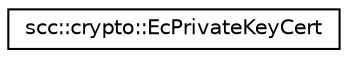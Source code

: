 digraph "Graphical Class Hierarchy"
{
 // LATEX_PDF_SIZE
  edge [fontname="Helvetica",fontsize="10",labelfontname="Helvetica",labelfontsize="10"];
  node [fontname="Helvetica",fontsize="10",shape=record];
  rankdir="LR";
  Node0 [label="scc::crypto::EcPrivateKeyCert",height=0.2,width=0.4,color="black", fillcolor="white", style="filled",URL="$d1/de4/structscc_1_1crypto_1_1EcPrivateKeyCert.html",tooltip="Private key certificate utility."];
}

